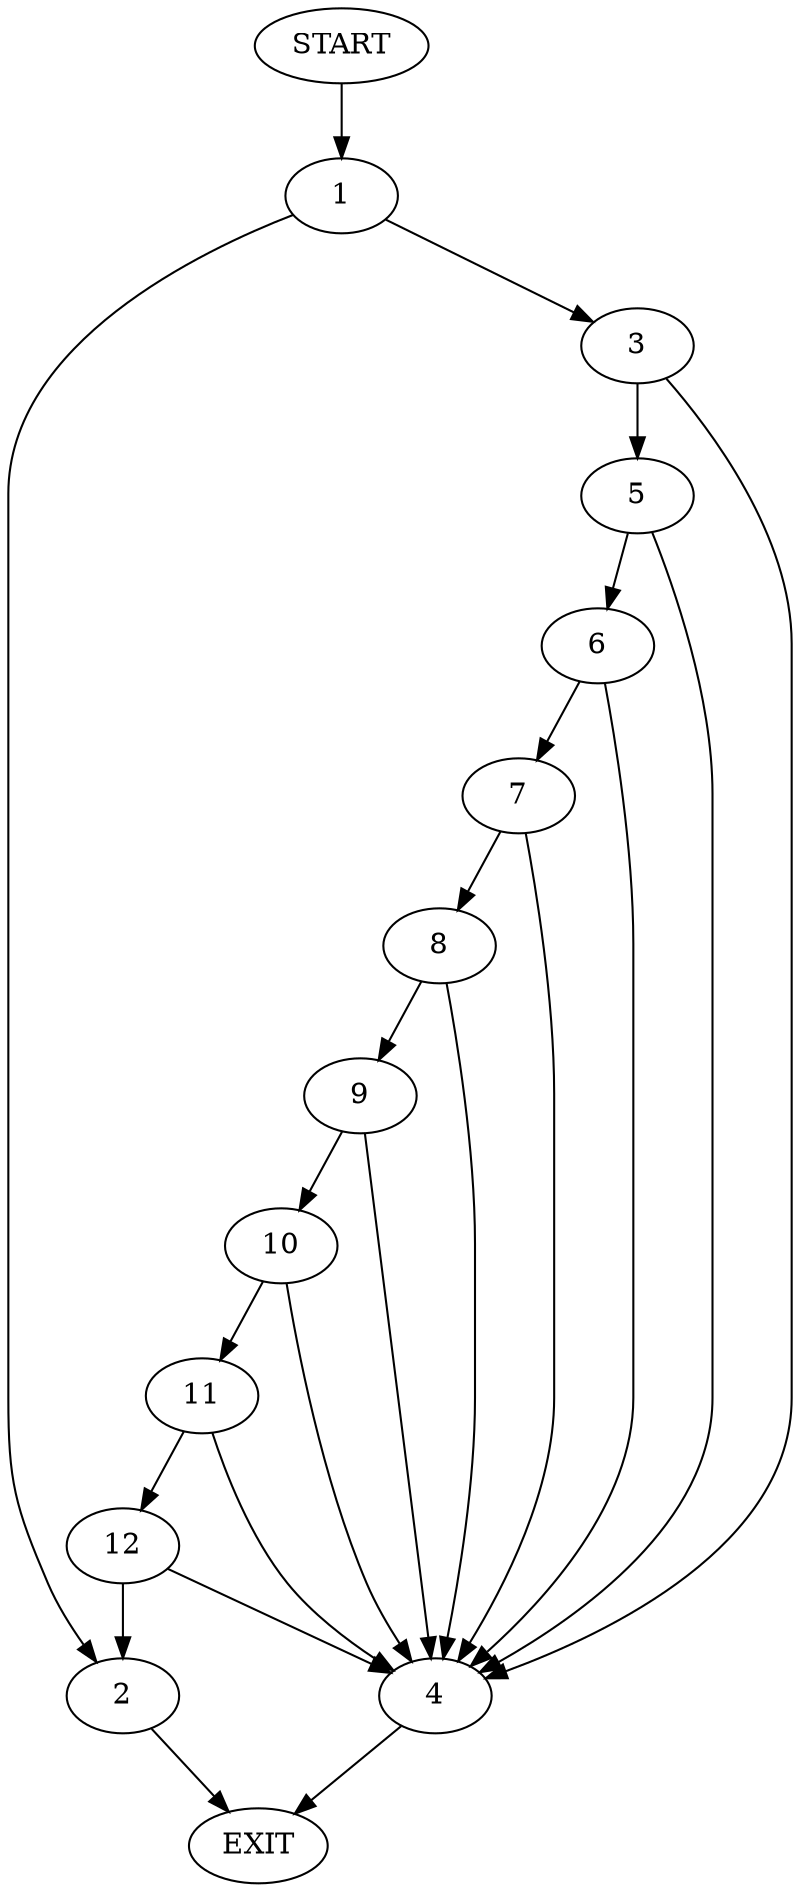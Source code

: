 digraph {
0 [label="START"]
13 [label="EXIT"]
0 -> 1
1 -> 2
1 -> 3
2 -> 13
3 -> 4
3 -> 5
5 -> 4
5 -> 6
4 -> 13
6 -> 4
6 -> 7
7 -> 8
7 -> 4
8 -> 9
8 -> 4
9 -> 4
9 -> 10
10 -> 11
10 -> 4
11 -> 12
11 -> 4
12 -> 2
12 -> 4
}
